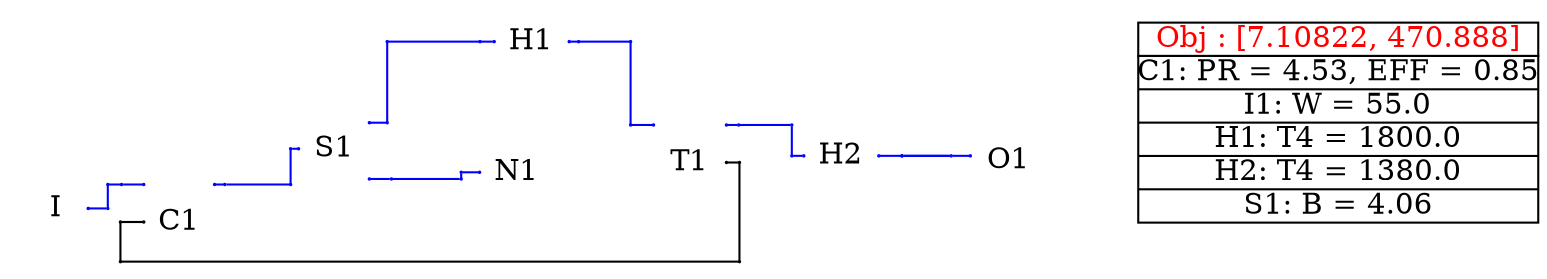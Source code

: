 graph sample5 {
	sizeNode1 [label="" color=white fixedsize=true height=0.01 pos="0,0!" shape=point width=0.01]
	sizeNode2 [label="" color=white fixedsize=true height=0.01 pos="6.861111111111111,1.7361111111111112!" shape=point width=0.01]
	configuration [label="{C1:  PR = 4.53, EFF = 0.85|I1:  W = 55.0|H1:  T4 = 1800.0|H2:  T4 = 1380.0|S1:  B = 4.06}" color=black fixedsize=true height=1.1111111111111112 pos="8.86111111111111,0.8680555555555556!" shape=record width=2.6666666666666665]
	obj [label="Obj : [7.10822, 470.888]" color=black fixedsize=true fontcolor=red height=0.2222222222222222 pos="8.86111111111111,1.5347222222222223!" shape=box width=2.6666666666666665]
	graph [layout=neato overlap=true]
	1 [label="" color=white height=0 image="C:\Users\57725\Desktop\work\component\\I.png" pos="0.31198658556103215,0.40696752990605206!" shape=box width=0]
	"1Label" [label=I color=white fixedsize=true height=0.2222222222222222 pos="0.31198658556103215,0.40696752990605206!" shape=box style=filled width=0.2222222222222222]
	2 [label="" color=white height=0 image="C:\Users\57725\Desktop\work\component\\O.png" pos="6.665485765817341,0.7258645938223577!" shape=box width=0]
	"2Label" [label=O1 color=white fixedsize=true height=0.2222222222222222 pos="6.665485765817341,0.7258645938223577!" shape=box style=filled width=0.2222222222222222]
	3 [label="" color=white height=0 image="C:\Users\57725\Desktop\work\component\\C.png" pos="1.133898714990642,0.31666457581320473!" shape=box width=0]
	"3Label" [label=C1 color=white fixedsize=true height=0.2222222222222222 pos="1.133898714990642,0.31666457581320473!" shape=box style=filled width=0.2222222222222222]
	4 [label="" color=white height=0 image="C:\Users\57725\Desktop\work\component\\S.png" pos="2.1657561926502726,0.8049078089558181!" shape=box width=0]
	"4Label" [label=S1 color=white fixedsize=true height=0.2222222222222222 pos="2.1657561926502726,0.8049078089558181!" shape=box style=filled width=0.2222222222222222]
	5 [label="" color=white height=0 image="C:\Users\57725\Desktop\work\component\\H.png" pos="3.4841361119041907,1.5192044154421724!" shape=box width=0]
	"5Label" [label=H1 color=white fixedsize=true height=0.2222222222222222 pos="3.4841361119041907,1.5192044154421724!" shape=box style=filled width=0.2222222222222222]
	6 [label="" color=white height=0 image="C:\Users\57725\Desktop\work\component\\N.png" pos="3.386829858910075,0.6480415488271537!" shape=box width=0]
	"6Label" [label=N1 color=white fixedsize=true height=0.2222222222222222 pos="3.386829858910075,0.6480415488271537!" shape=box style=filled width=0.2222222222222222]
	7 [label="" color=white height=0 image="C:\Users\57725\Desktop\work\component\\T.png" pos="4.539346456929647,0.7134485988514645!" shape=box width=0]
	"7Label" [label=T1 color=white fixedsize=true height=0.2222222222222222 pos="4.539346456929647,0.7134485988514645!" shape=box style=filled width=0.2222222222222222]
	8 [label="" color=white height=0 image="C:\Users\57725\Desktop\work\component\\H.png" pos="5.548062635738503,0.757629860437715!" shape=box width=0]
	"8Label" [label=H2 color=white fixedsize=true height=0.2222222222222222 pos="5.548062635738503,0.757629860437715!" shape=box style=filled width=0.2222222222222222]
	"1_e" [label="" color=blue fixedsize=true height=0.01 pos="0.5272643633388099,0.40696752990605206!" shape=point width=0.01]
	"1s_e" [label="" color=blue fixedsize=true height=0.01 pos="0.6581331257473835,0.40696752990605206!" shape=point width=0.01]
	"1_e" -- "1s_e" [color=blue]
	C1_nw [label="" color=blue fixedsize=true height=0.01 pos="0.897787603879531,0.5666645758132047!" shape=point width=0.01]
	C1t_nw [label="" color=blue fixedsize=true height=0.01 pos="0.7501263622408127,0.5666645758132047!" shape=point width=0.01]
	C1_nw -- C1t_nw [color=blue]
	blankNode391 [label="" color=blue fixedsize=true height=0.01 pos="0.6581331257473835,0.5666645758132047!" shape=point width=0.01]
	"1s_e" -- blankNode391 [color=blue]
	blankNode391 -- C1t_nw [color=blue]
	C1_ne [label="" color=blue fixedsize=true height=0.01 pos="1.3700098261017533,0.5666645758132047!" shape=point width=0.01]
	C1s_ne [label="" color=blue fixedsize=true height=0.01 pos="1.4377586683899637,0.5666645758132047!" shape=point width=0.01]
	C1_ne -- C1s_ne [color=blue]
	S1_w [label="" color=blue fixedsize=true height=0.01 pos="1.9296450815391613,0.8049078089558181!" shape=point width=0.01]
	S1t_w [label="" color=blue fixedsize=true height=0.01 pos="1.8767718655686376,0.8049078089558181!" shape=point width=0.01]
	S1_w -- S1t_w [color=blue]
	blankNode392 [label="" color=blue fixedsize=true height=0.01 pos="1.8767718655686376,0.5666645758132047!" shape=point width=0.01]
	C1s_ne -- blankNode392 [color=blue]
	blankNode392 -- S1t_w [color=blue]
	S1_ne [label="" color=blue fixedsize=true height=0.01 pos="2.4018673037613834,0.9785189200669292!" shape=point width=0.01]
	S1s_ne [label="" color=blue fixedsize=true height=0.01 pos="2.5208063564725247,0.9785189200669292!" shape=point width=0.01]
	S1_ne -- S1s_ne [color=blue]
	H1_w [label="" color=blue fixedsize=true height=0.01 pos="3.2341361119041907,1.5192044154421724!" shape=point width=0.01]
	H1t_w [label="" color=blue fixedsize=true height=0.01 pos="3.139327690073644,1.5192044154421724!" shape=point width=0.01]
	H1_w -- H1t_w [color=blue]
	blankNode393 [label="" color=blue fixedsize=true height=0.01 pos="2.5208063564725247,1.5192044154421724!" shape=point width=0.01]
	S1s_ne -- blankNode393 [color=blue]
	blankNode393 -- H1t_w [color=blue]
	S1_se [label="" color=blue fixedsize=true height=0.01 pos="2.4018673037613834,0.6035189200669292!" shape=point width=0.01]
	S1s_se [label="" color=blue fixedsize=true height=0.01 pos="2.548923801761398,0.6035189200669292!" shape=point width=0.01]
	S1_se -- S1s_se [color=blue]
	N1_w [label="" color=blue fixedsize=true height=0.01 pos="3.136829858910075,0.6480415488271537!" shape=point width=0.01]
	N1t_w [label="" color=blue fixedsize=true height=0.01 pos="3.0141422699912743,0.6480415488271537!" shape=point width=0.01]
	N1_w -- N1t_w [color=blue]
	blankNode394 [label="" color=blue fixedsize=true height=0.01 pos="3.0141422699912743,0.6035189200669292!" shape=point width=0.01]
	S1s_se -- blankNode394 [color=blue]
	blankNode394 -- N1t_w [color=blue]
	H1_e [label="" color=blue fixedsize=true height=0.01 pos="3.734136111904191,1.5192044154421724!" shape=point width=0.01]
	H1s_e [label="" color=blue fixedsize=true height=0.01 pos="3.7969920725354283,1.5192044154421724!" shape=point width=0.01]
	H1_e -- H1s_e [color=blue]
	T1_nw [label="" color=blue fixedsize=true height=0.01 pos="4.296290901374092,0.9634485988514645!" shape=point width=0.01]
	T1t_nw [label="" color=blue fixedsize=true height=0.01 pos="4.143308290635698,0.9634485988514645!" shape=point width=0.01]
	T1_nw -- T1t_nw [color=blue]
	blankNode395 [label="" color=blue fixedsize=true height=0.01 pos="4.143308290635698,1.5192044154421724!" shape=point width=0.01]
	H1s_e -- blankNode395 [color=blue]
	blankNode395 -- T1t_nw [color=blue]
	T1_ne [label="" color=blue fixedsize=true height=0.01 pos="4.782402012485203,0.9634485988514645!" shape=point width=0.01]
	T1s_ne [label="" color=blue fixedsize=true height=0.01 pos="4.864105429714414,0.9634485988514645!" shape=point width=0.01]
	T1_ne -- T1s_ne [color=blue]
	H2_w [label="" color=blue fixedsize=true height=0.01 pos="5.298062635738503,0.757629860437715!" shape=point width=0.01]
	H2t_w [label="" color=blue fixedsize=true height=0.01 pos="5.218260298086141,0.757629860437715!" shape=point width=0.01]
	H2_w -- H2t_w [color=blue]
	blankNode396 [label="" color=blue fixedsize=true height=0.01 pos="5.218260298086141,0.9634485988514645!" shape=point width=0.01]
	T1s_ne -- blankNode396 [color=blue]
	blankNode396 -- H2t_w [color=blue]
	2 [pos="6.665485765817341,0.757629860437715!"]
	H2_e [label="" color=blue fixedsize=true height=0.01 pos="5.798062635738503,0.757629860437715!" shape=point width=0.01]
	H2s_e [label="" color=blue fixedsize=true height=0.01 pos="5.952760734459398,0.757629860437715!" shape=point width=0.01]
	H2_e -- H2s_e [color=blue]
	"2_w" [label="" color=blue fixedsize=true height=0.01 pos="6.408541321372898,0.757629860437715!" shape=point width=0.01]
	"2t_w" [label="" color=blue fixedsize=true height=0.01 pos="6.280741593688395,0.757629860437715!" shape=point width=0.01]
	"2_w" -- "2t_w" [color=blue]
	H2s_e:e -- "2t_w":w [color=blue]
	blankNode397 [label="" color=blue fixedsize=true height=0.01 pos="5.952760734459398,0.757629860437715!" shape=point width=0.01]
	H2s_e -- blankNode397 [color=blue]
	blankNode397 -- "2t_w" [color=blue]
	C1_w [label="" color=black fixedsize=true height=0.01 pos="0.897787603879531,0.31666457581320473!" shape=point width=0.01]
	C1s_w [label="" color=black fixedsize=true height=0.01 pos="0.7423110899318248,0.31666457581320473!" shape=point width=0.01]
	C1_w -- C1s_w [color=black]
	T1_e [label="" color=black fixedsize=true height=0.01 pos="4.782402012485203,0.7134485988514645!" shape=point width=0.01]
	T1t_e [label="" color=black fixedsize=true height=0.01 pos="4.869162710737995,0.7134485988514645!" shape=point width=0.01]
	T1_e -- T1t_e [color=black]
	blankNode398 [label="" color=black fixedsize=true height=0.01 pos="0.7423110899318248,0.052412935343001!" shape=point width=0.01]
	blankNode399 [label="" color=black fixedsize=true height=0.01 pos="4.869162710737995,0.052412935343001!" shape=point width=0.01]
	C1s_w -- blankNode398 [color=black]
	blankNode398 -- blankNode399 [color=black]
	blankNode399 -- T1t_e [color=black]
}

